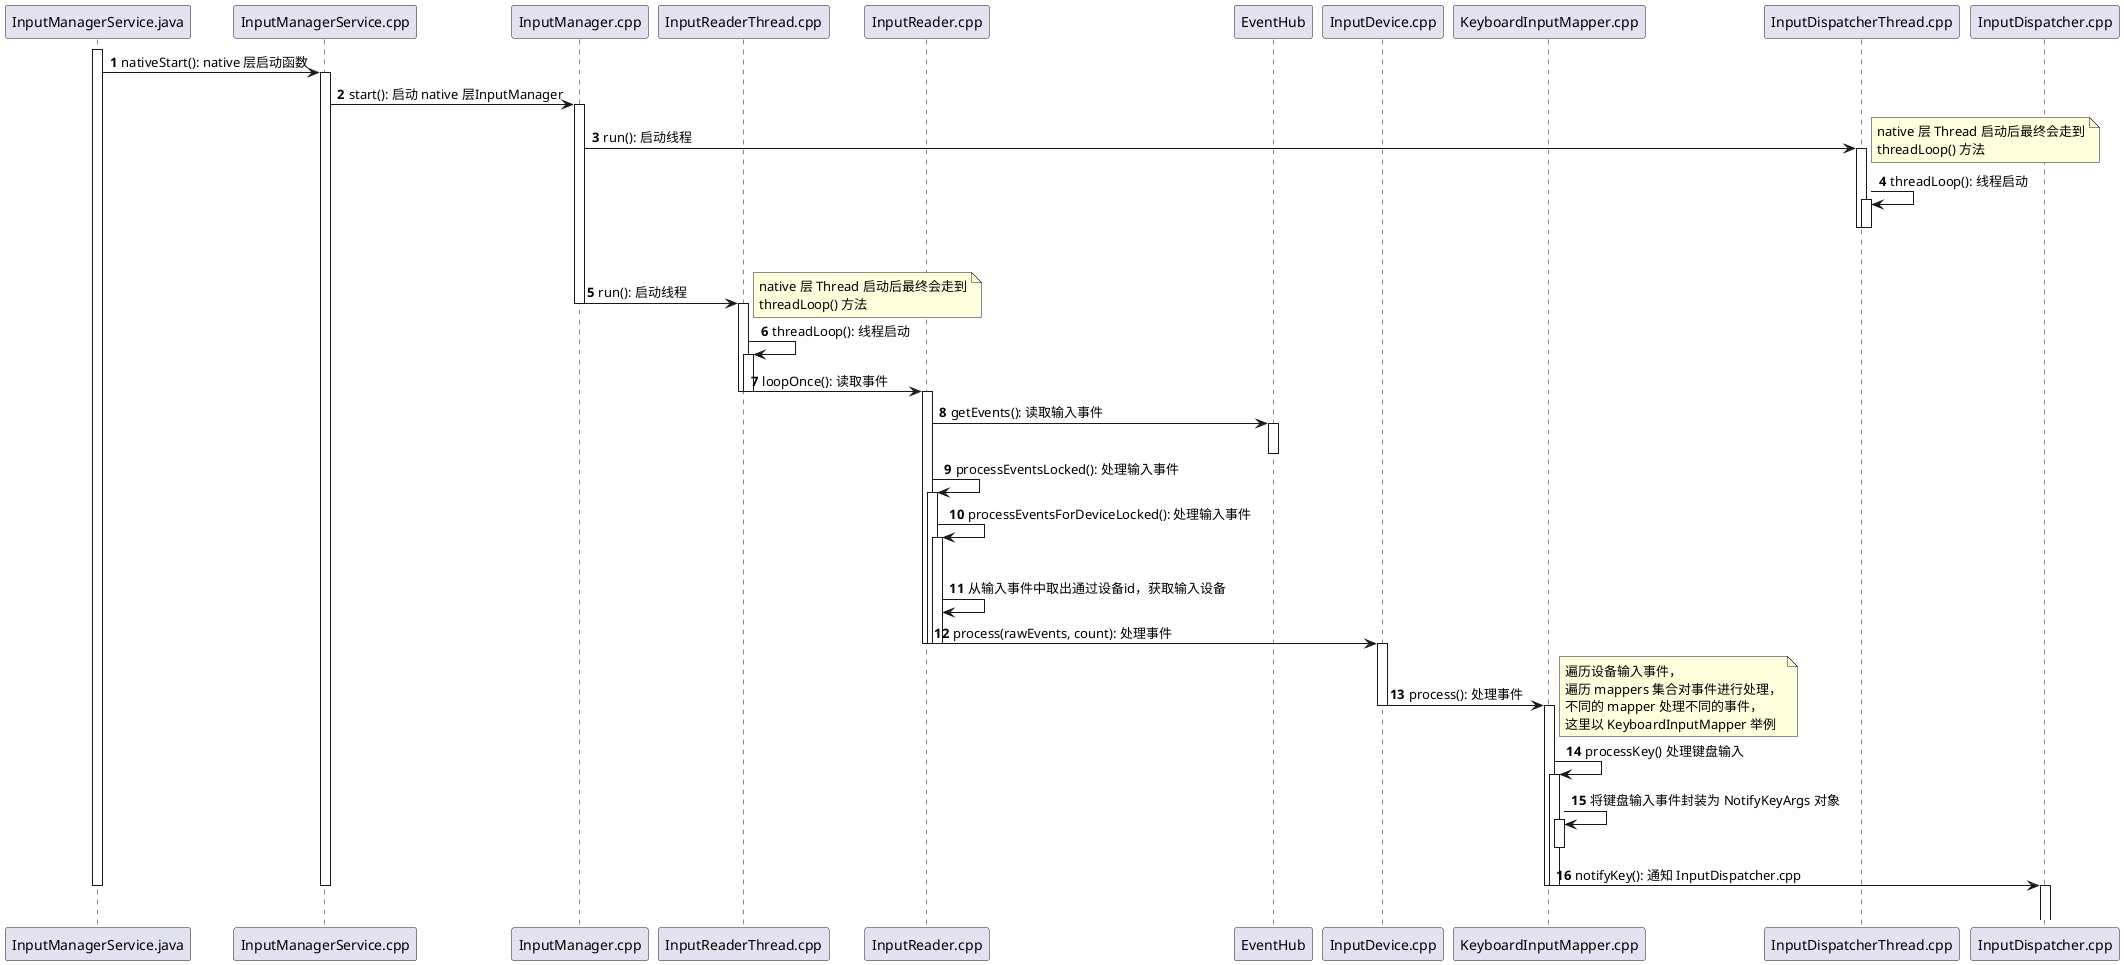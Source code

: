 @startuml
'https://plantuml.com/sequence-diagram
'IMS服务启动流程、事件读取与处理
autonumber
'实体定义
participant InputManagerService.java
participant InputManagerService.cpp
participant InputManager.cpp
participant InputReaderThread.cpp
participant InputReader.cpp
participant EventHub
participant InputDevice.cpp
participant KeyboardInputMapper.cpp
participant InputDispatcherThread.cpp
participant InputDispatcher.cpp




'开始启动
activate InputManagerService.java
InputManagerService.java -> InputManagerService.cpp: nativeStart(): native 层启动函数
activate InputManagerService.cpp
InputManagerService.cpp ->  InputManager.cpp: start(): 启动 native 层InputManager

activate InputManager.cpp
InputManager.cpp -> InputDispatcherThread.cpp: run(): 启动线程
note right
    native 层 Thread 启动后最终会走到
    threadLoop() 方法
end note
activate InputDispatcherThread.cpp
InputDispatcherThread.cpp -> InputDispatcherThread.cpp: threadLoop(): 线程启动
activate InputDispatcherThread.cpp
deactivate InputDispatcherThread.cpp
deactivate InputDispatcherThread.cpp
|||

'InputReader 流程
InputManager.cpp -> InputReaderThread.cpp: run(): 启动线程
deactivate InputManager.cpp

note right
    native 层 Thread 启动后最终会走到
    threadLoop() 方法
end note
activate InputReaderThread.cpp
InputReaderThread.cpp -> InputReaderThread.cpp: threadLoop(): 线程启动
activate InputReaderThread.cpp
InputReaderThread.cpp -> InputReader.cpp: loopOnce(): 读取事件
deactivate InputReaderThread.cpp
deactivate InputReaderThread.cpp

activate InputReader.cpp
InputReader.cpp -> EventHub: getEvents(): 读取输入事件
activate EventHub
deactivate EventHub
InputReader.cpp -> InputReader.cpp: processEventsLocked(): 处理输入事件
activate InputReader.cpp
InputReader.cpp -> InputReader.cpp: processEventsForDeviceLocked(): 处理输入事件
activate InputReader.cpp
|||
InputReader.cpp -> InputReader.cpp: 从输入事件中取出通过设备id，获取输入设备
InputReader.cpp -> InputDevice.cpp: process(rawEvents, count): 处理事件
deactivate InputReader.cpp
deactivate InputReader.cpp
deactivate InputReader.cpp

activate InputDevice.cpp
InputDevice.cpp -> KeyboardInputMapper.cpp: process(): 处理事件
deactivate InputDevice.cpp
note right
    遍历设备输入事件，
    遍历 mappers 集合对事件进行处理，
    不同的 mapper 处理不同的事件，
    这里以 KeyboardInputMapper 举例
end note
activate KeyboardInputMapper.cpp
KeyboardInputMapper.cpp -> KeyboardInputMapper.cpp: processKey() 处理键盘输入
activate KeyboardInputMapper.cpp
KeyboardInputMapper.cpp -> KeyboardInputMapper.cpp: 将键盘输入事件封装为 NotifyKeyArgs 对象
activate KeyboardInputMapper.cpp
deactivate KeyboardInputMapper.cpp
KeyboardInputMapper.cpp -> InputDispatcher.cpp: notifyKey(): 通知 InputDispatcher.cpp
deactivate KeyboardInputMapper.cpp
deactivate KeyboardInputMapper.cpp
activate InputDispatcher.cpp
deactivate InputDispatcher.cpp
|||

'InputDispatcher 流程

deactivate InputDispatcher.cpp
deactivate InputDispatcher.cpp







deactivate InputManagerService.cpp
deactivate InputManagerService.java


@enduml